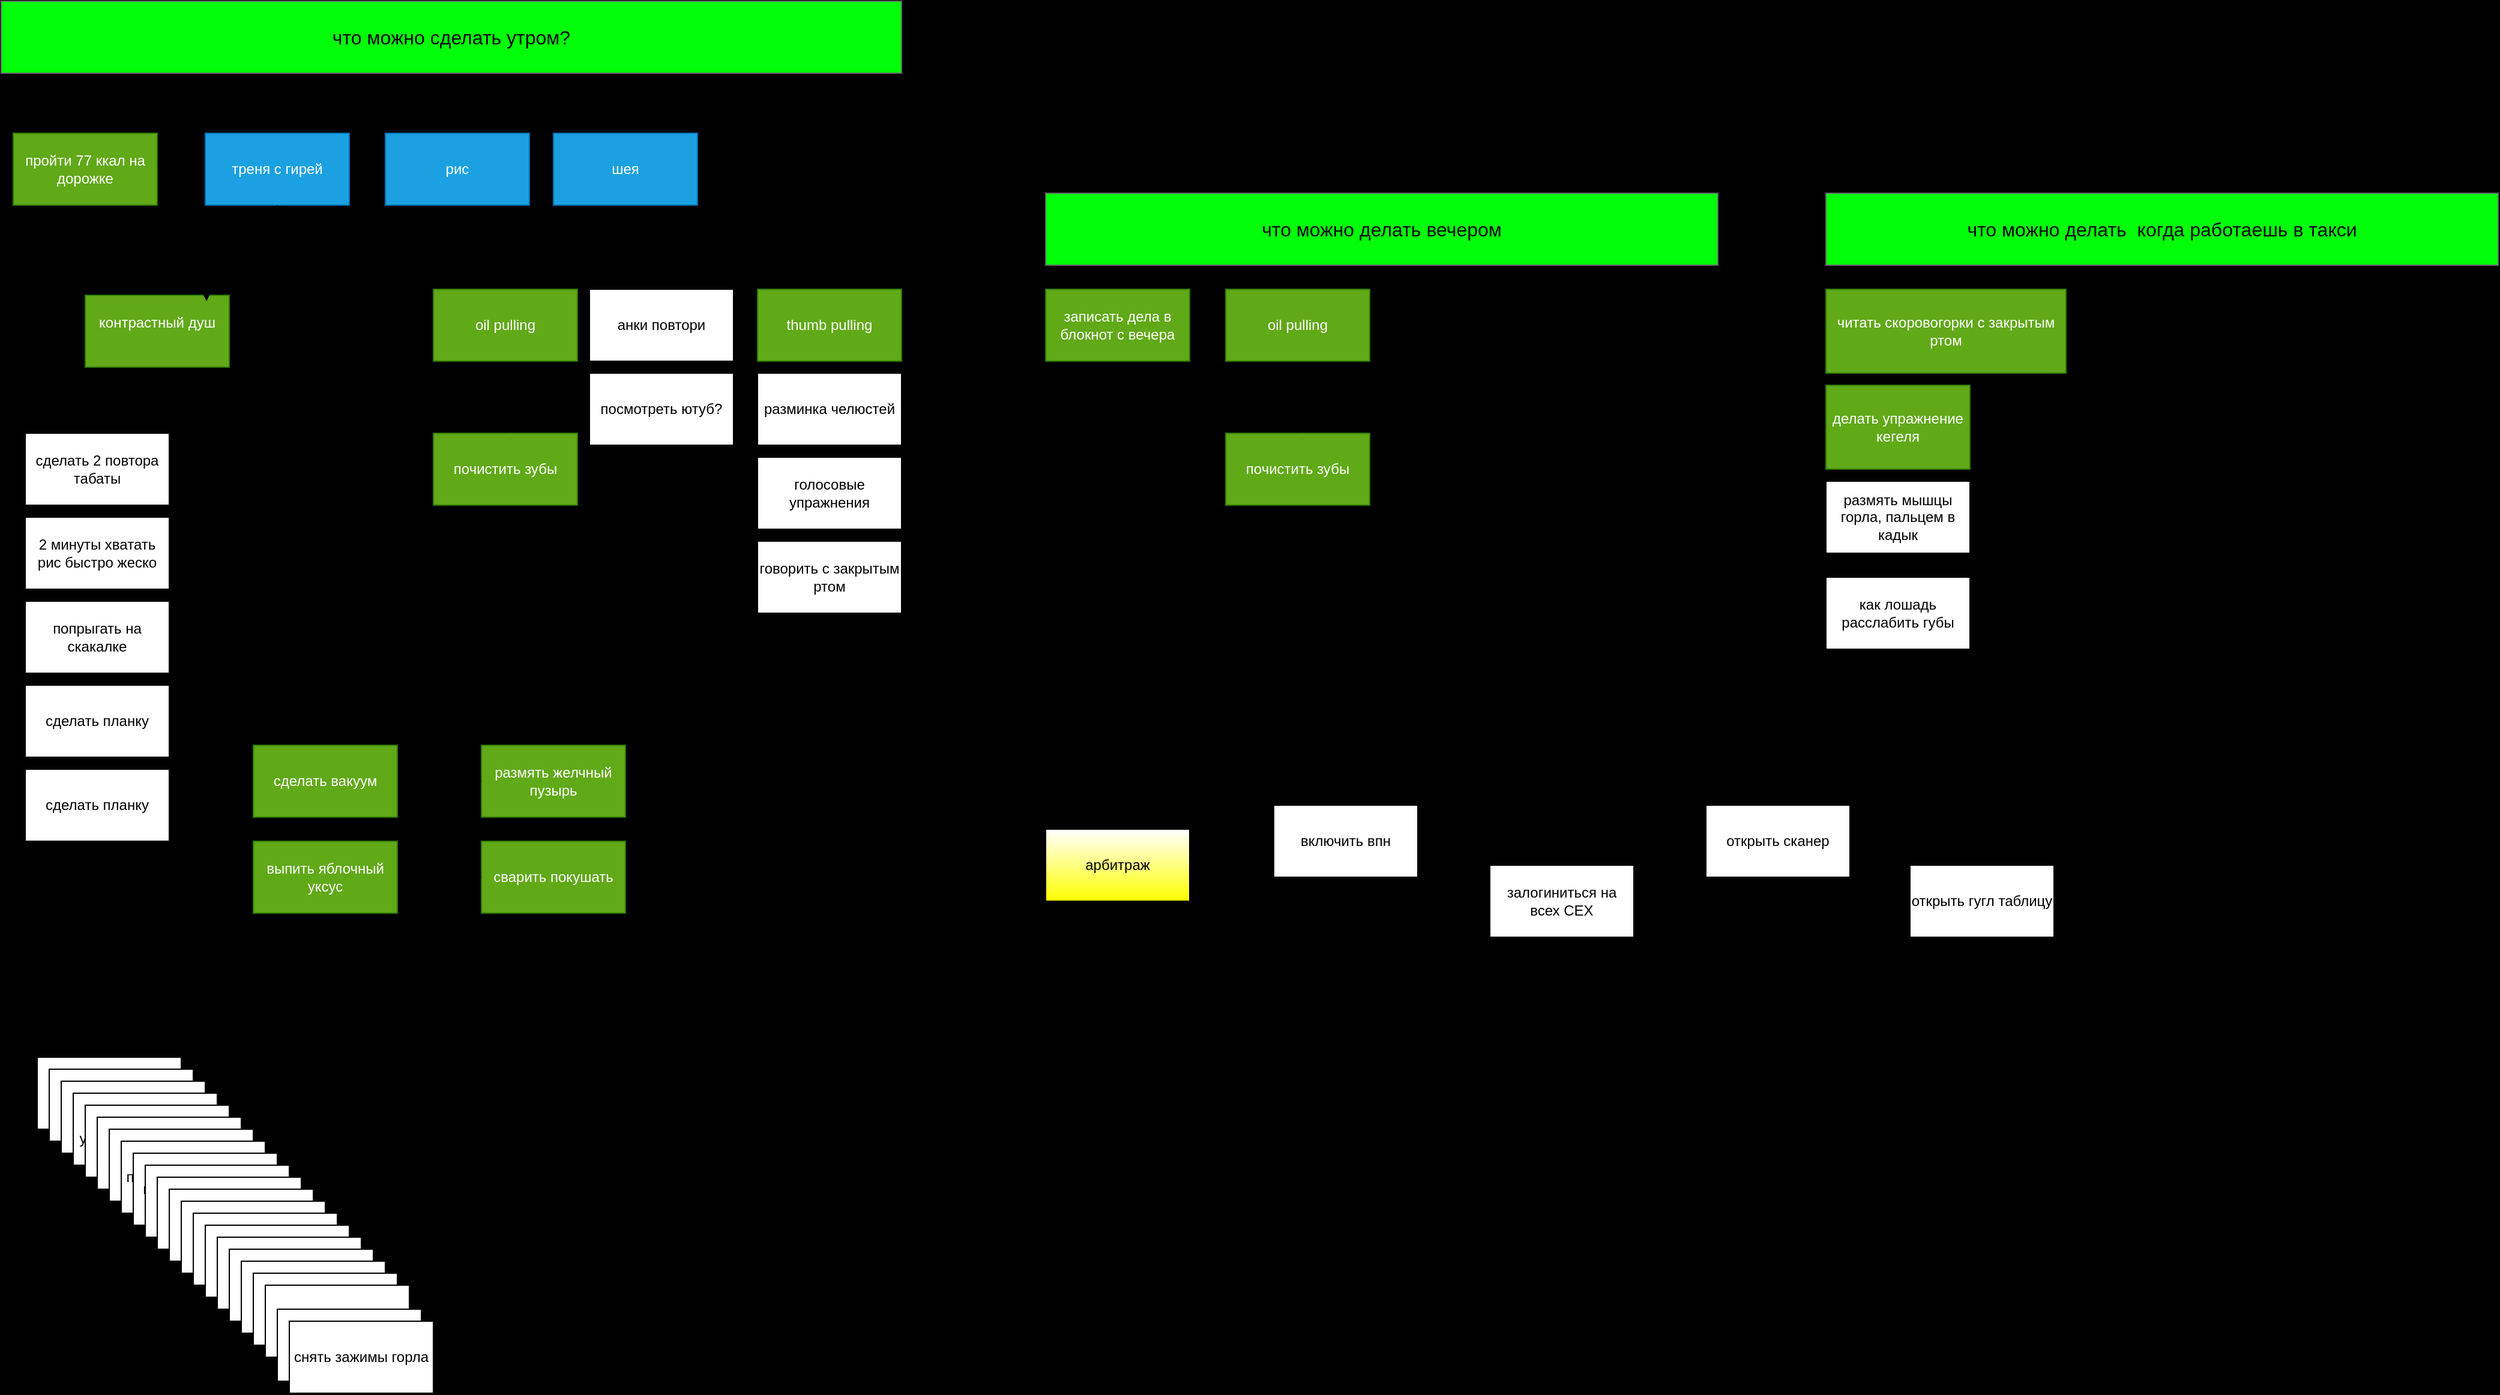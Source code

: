 <mxfile version="26.1.1">
  <diagram name="Страница — 1" id="fe4afWmqSPOwGRRfu1oG">
    <mxGraphModel dx="2619" dy="1353" grid="1" gridSize="10" guides="1" tooltips="1" connect="1" arrows="1" fold="1" page="0" pageScale="1" pageWidth="827" pageHeight="1169" background="#000000" math="0" shadow="0" adaptiveColors="simple">
      <root>
        <mxCell id="0" />
        <mxCell id="1" parent="0" />
        <mxCell id="N8eQh9thFCZGvSdchSBF-1" value="что можно сделать утром?" style="rounded=0;whiteSpace=wrap;html=1;labelBackgroundColor=none;fillColor=#00FF08;strokeColor=#666666;fontColor=#000000;gradientColor=none;fontSize=16;" parent="1" vertex="1">
          <mxGeometry x="-160" y="-120" width="750" height="60" as="geometry" />
        </mxCell>
        <mxCell id="CcC4EHF6xNmilOeLvd2F-5" style="edgeStyle=orthogonalEdgeStyle;rounded=0;orthogonalLoop=1;jettySize=auto;html=1;entryX=0.25;entryY=0;entryDx=0;entryDy=0;" parent="1" source="qaedK1OBrXd_NtfnD_xV-1" target="qaedK1OBrXd_NtfnD_xV-21" edge="1">
          <mxGeometry relative="1" as="geometry" />
        </mxCell>
        <mxCell id="qaedK1OBrXd_NtfnD_xV-1" value="пройти 77 ккал на дорожке" style="rounded=0;whiteSpace=wrap;html=1;labelBackgroundColor=none;fillColor=#60a917;strokeColor=#2D7600;fontColor=#ffffff;" parent="1" vertex="1">
          <mxGeometry x="-150" y="-10" width="120" height="60" as="geometry" />
        </mxCell>
        <mxCell id="qaedK1OBrXd_NtfnD_xV-2" value="сделать 2 повтора табаты" style="rounded=0;whiteSpace=wrap;html=1;labelBackgroundColor=none;" parent="1" vertex="1">
          <mxGeometry x="-140" y="240" width="120" height="60" as="geometry" />
        </mxCell>
        <mxCell id="qaedK1OBrXd_NtfnD_xV-3" value="почистить зубы" style="rounded=0;whiteSpace=wrap;html=1;labelBackgroundColor=none;fillColor=#60a917;fontColor=#ffffff;strokeColor=#2D7600;" parent="1" vertex="1">
          <mxGeometry x="200" y="240" width="120" height="60" as="geometry" />
        </mxCell>
        <mxCell id="qaedK1OBrXd_NtfnD_xV-21" value="&lt;div&gt;контрастный душ&lt;/div&gt;&lt;div&gt;&lt;br&gt;&lt;/div&gt;" style="rounded=0;whiteSpace=wrap;html=1;labelBackgroundColor=none;fillColor=#60a917;fontColor=#ffffff;strokeColor=#2D7600;" parent="1" vertex="1">
          <mxGeometry x="-90" y="125" width="120" height="60" as="geometry" />
        </mxCell>
        <mxCell id="qaedK1OBrXd_NtfnD_xV-5" value="сварить покушать" style="rounded=0;whiteSpace=wrap;html=1;labelBackgroundColor=none;fillColor=#60a917;fontColor=#ffffff;strokeColor=#2D7600;" parent="1" vertex="1">
          <mxGeometry x="240" y="580" width="120" height="60" as="geometry" />
        </mxCell>
        <mxCell id="aKsCuJh0maRcEQ2Xi9_0-6" style="edgeStyle=orthogonalEdgeStyle;rounded=0;orthogonalLoop=1;jettySize=auto;html=1;entryX=0;entryY=0.5;entryDx=0;entryDy=0;" parent="1" source="qaedK1OBrXd_NtfnD_xV-15" target="qaedK1OBrXd_NtfnD_xV-5" edge="1">
          <mxGeometry relative="1" as="geometry" />
        </mxCell>
        <mxCell id="qaedK1OBrXd_NtfnD_xV-15" value="выпить яблочный уксус" style="rounded=0;whiteSpace=wrap;html=1;labelBackgroundColor=none;fillColor=#60a917;fontColor=#ffffff;strokeColor=#2D7600;" parent="1" vertex="1">
          <mxGeometry x="50" y="580" width="120" height="60" as="geometry" />
        </mxCell>
        <mxCell id="qaedK1OBrXd_NtfnD_xV-16" value="размять желчный пузырь" style="rounded=0;whiteSpace=wrap;html=1;labelBackgroundColor=none;fillColor=#60a917;fontColor=#ffffff;strokeColor=#2D7600;" parent="1" vertex="1">
          <mxGeometry x="240" y="500" width="120" height="60" as="geometry" />
        </mxCell>
        <mxCell id="aKsCuJh0maRcEQ2Xi9_0-4" style="edgeStyle=orthogonalEdgeStyle;rounded=0;orthogonalLoop=1;jettySize=auto;html=1;entryX=0;entryY=0.5;entryDx=0;entryDy=0;" parent="1" source="qaedK1OBrXd_NtfnD_xV-17" target="qaedK1OBrXd_NtfnD_xV-16" edge="1">
          <mxGeometry relative="1" as="geometry" />
        </mxCell>
        <mxCell id="qaedK1OBrXd_NtfnD_xV-17" value="сделать вакуум" style="rounded=0;whiteSpace=wrap;html=1;labelBackgroundColor=none;fillColor=#60a917;fontColor=#ffffff;strokeColor=#2D7600;" parent="1" vertex="1">
          <mxGeometry x="50" y="500" width="120" height="60" as="geometry" />
        </mxCell>
        <mxCell id="qaedK1OBrXd_NtfnD_xV-18" value="&lt;div&gt;сделать планку&lt;/div&gt;" style="rounded=0;whiteSpace=wrap;html=1;labelBackgroundColor=none;" parent="1" vertex="1">
          <mxGeometry x="-140" y="450" width="120" height="60" as="geometry" />
        </mxCell>
        <mxCell id="qaedK1OBrXd_NtfnD_xV-6" value="thumb pulling" style="rounded=0;whiteSpace=wrap;html=1;labelBackgroundColor=none;fillColor=#60a917;fontColor=#ffffff;strokeColor=#2D7600;" parent="1" vertex="1">
          <mxGeometry x="470" y="120" width="120" height="60" as="geometry" />
        </mxCell>
        <mxCell id="qaedK1OBrXd_NtfnD_xV-7" value="разминка челюстей" style="rounded=0;whiteSpace=wrap;html=1;labelBackgroundColor=none;" parent="1" vertex="1">
          <mxGeometry x="470" y="190" width="120" height="60" as="geometry" />
        </mxCell>
        <mxCell id="qaedK1OBrXd_NtfnD_xV-8" value="голосовые упражнения" style="rounded=0;whiteSpace=wrap;html=1;labelBackgroundColor=none;" parent="1" vertex="1">
          <mxGeometry x="470" y="260" width="120" height="60" as="geometry" />
        </mxCell>
        <mxCell id="qaedK1OBrXd_NtfnD_xV-19" value="&lt;div&gt;говорить с закрытым ртом&lt;/div&gt;" style="rounded=0;whiteSpace=wrap;html=1;labelBackgroundColor=none;" parent="1" vertex="1">
          <mxGeometry x="470" y="330" width="120" height="60" as="geometry" />
        </mxCell>
        <mxCell id="qaedK1OBrXd_NtfnD_xV-9" value="посмотреть ютуб?" style="rounded=0;whiteSpace=wrap;html=1;labelBackgroundColor=none;" parent="1" vertex="1">
          <mxGeometry x="330" y="190" width="120" height="60" as="geometry" />
        </mxCell>
        <mxCell id="qaedK1OBrXd_NtfnD_xV-10" value="&lt;div&gt;попрыгать на скакалке&lt;/div&gt;" style="rounded=0;whiteSpace=wrap;html=1;labelBackgroundColor=none;" parent="1" vertex="1">
          <mxGeometry x="-140" y="380" width="120" height="60" as="geometry" />
        </mxCell>
        <mxCell id="qaedK1OBrXd_NtfnD_xV-11" value="&lt;div&gt;2 минуты хватать рис быстро жеско&lt;/div&gt;" style="rounded=0;whiteSpace=wrap;html=1;labelBackgroundColor=none;" parent="1" vertex="1">
          <mxGeometry x="-140" y="310" width="120" height="60" as="geometry" />
        </mxCell>
        <mxCell id="qaedK1OBrXd_NtfnD_xV-12" value="анки повтори" style="rounded=0;whiteSpace=wrap;html=1;labelBackgroundColor=none;" parent="1" vertex="1">
          <mxGeometry x="330" y="120" width="120" height="60" as="geometry" />
        </mxCell>
        <mxCell id="qaedK1OBrXd_NtfnD_xV-13" value="&lt;div&gt;записать дела в блокнот с вечера&lt;/div&gt;" style="rounded=0;whiteSpace=wrap;html=1;labelBackgroundColor=none;fillColor=#60a917;fontColor=#ffffff;strokeColor=#2D7600;" parent="1" vertex="1">
          <mxGeometry x="710" y="120" width="120" height="60" as="geometry" />
        </mxCell>
        <mxCell id="aKsCuJh0maRcEQ2Xi9_0-3" style="edgeStyle=orthogonalEdgeStyle;rounded=0;orthogonalLoop=1;jettySize=auto;html=1;" parent="1" source="aKsCuJh0maRcEQ2Xi9_0-1" target="qaedK1OBrXd_NtfnD_xV-3" edge="1">
          <mxGeometry relative="1" as="geometry" />
        </mxCell>
        <mxCell id="aKsCuJh0maRcEQ2Xi9_0-1" value="oil pulling" style="rounded=0;whiteSpace=wrap;html=1;labelBackgroundColor=none;fillColor=#60a917;fontColor=#ffffff;strokeColor=#2D7600;" parent="1" vertex="1">
          <mxGeometry x="200" y="120" width="120" height="60" as="geometry" />
        </mxCell>
        <mxCell id="aKsCuJh0maRcEQ2Xi9_0-7" value="&lt;div&gt;что можно делать вечером&lt;/div&gt;" style="rounded=0;whiteSpace=wrap;html=1;labelBackgroundColor=none;fillColor=#00FF08;strokeColor=#666666;fontColor=#000000;gradientColor=none;fontSize=16;" parent="1" vertex="1">
          <mxGeometry x="710" y="40" width="560" height="60" as="geometry" />
        </mxCell>
        <mxCell id="aKsCuJh0maRcEQ2Xi9_0-8" value="почистить зубы" style="rounded=0;whiteSpace=wrap;html=1;labelBackgroundColor=none;fillColor=#60a917;fontColor=#ffffff;strokeColor=#2D7600;" parent="1" vertex="1">
          <mxGeometry x="860" y="240" width="120" height="60" as="geometry" />
        </mxCell>
        <mxCell id="aKsCuJh0maRcEQ2Xi9_0-9" style="edgeStyle=orthogonalEdgeStyle;rounded=0;orthogonalLoop=1;jettySize=auto;html=1;" parent="1" source="aKsCuJh0maRcEQ2Xi9_0-10" target="aKsCuJh0maRcEQ2Xi9_0-8" edge="1">
          <mxGeometry relative="1" as="geometry" />
        </mxCell>
        <mxCell id="aKsCuJh0maRcEQ2Xi9_0-10" value="oil pulling" style="rounded=0;whiteSpace=wrap;html=1;labelBackgroundColor=none;fillColor=#60a917;fontColor=#ffffff;strokeColor=#2D7600;" parent="1" vertex="1">
          <mxGeometry x="860" y="120" width="120" height="60" as="geometry" />
        </mxCell>
        <mxCell id="aKsCuJh0maRcEQ2Xi9_0-11" value="&lt;div&gt;что можно делать&amp;nbsp; когда работаешь в такси&lt;/div&gt;" style="rounded=0;whiteSpace=wrap;html=1;labelBackgroundColor=none;fillColor=#00FF08;strokeColor=#666666;fontColor=#000000;gradientColor=none;fontSize=16;" parent="1" vertex="1">
          <mxGeometry x="1360" y="40" width="560" height="60" as="geometry" />
        </mxCell>
        <mxCell id="aKsCuJh0maRcEQ2Xi9_0-12" value="читать скоровогорки с закрытым ртом" style="rounded=0;whiteSpace=wrap;html=1;labelBackgroundColor=none;fillColor=#60a917;fontColor=#ffffff;strokeColor=#2D7600;" parent="1" vertex="1">
          <mxGeometry x="1360" y="120" width="200" height="70" as="geometry" />
        </mxCell>
        <mxCell id="aKsCuJh0maRcEQ2Xi9_0-13" value="размять мышцы горла, пальцем в кадык" style="rounded=0;whiteSpace=wrap;html=1;labelBackgroundColor=none;" parent="1" vertex="1">
          <mxGeometry x="1360" y="280" width="120" height="60" as="geometry" />
        </mxCell>
        <mxCell id="aKsCuJh0maRcEQ2Xi9_0-14" value="делать упражнение кегеля" style="rounded=0;whiteSpace=wrap;html=1;labelBackgroundColor=none;fillColor=#60a917;fontColor=#ffffff;strokeColor=#2D7600;" parent="1" vertex="1">
          <mxGeometry x="1360" y="200" width="120" height="70" as="geometry" />
        </mxCell>
        <mxCell id="aKsCuJh0maRcEQ2Xi9_0-15" value="как лошадь расслабить губы" style="rounded=0;whiteSpace=wrap;html=1;labelBackgroundColor=none;" parent="1" vertex="1">
          <mxGeometry x="1360" y="360" width="120" height="60" as="geometry" />
        </mxCell>
        <mxCell id="CcC4EHF6xNmilOeLvd2F-1" value="&lt;div&gt;сделать планку&lt;/div&gt;" style="rounded=0;whiteSpace=wrap;html=1;labelBackgroundColor=none;" parent="1" vertex="1">
          <mxGeometry x="-140" y="520" width="120" height="60" as="geometry" />
        </mxCell>
        <mxCell id="CcC4EHF6xNmilOeLvd2F-7" value="" style="edgeStyle=orthogonalEdgeStyle;rounded=0;orthogonalLoop=1;jettySize=auto;html=1;" parent="1" source="CcC4EHF6xNmilOeLvd2F-2" target="CcC4EHF6xNmilOeLvd2F-6" edge="1">
          <mxGeometry relative="1" as="geometry" />
        </mxCell>
        <mxCell id="CcC4EHF6xNmilOeLvd2F-2" value="треня с гирей" style="rounded=0;whiteSpace=wrap;html=1;labelBackgroundColor=none;fillColor=#1ba1e2;fontColor=#ffffff;strokeColor=#006EAF;" parent="1" vertex="1">
          <mxGeometry x="10" y="-10" width="120" height="60" as="geometry" />
        </mxCell>
        <mxCell id="CcC4EHF6xNmilOeLvd2F-4" style="edgeStyle=orthogonalEdgeStyle;rounded=0;orthogonalLoop=1;jettySize=auto;html=1;entryX=0.842;entryY=0.083;entryDx=0;entryDy=0;entryPerimeter=0;" parent="1" source="CcC4EHF6xNmilOeLvd2F-2" target="qaedK1OBrXd_NtfnD_xV-21" edge="1">
          <mxGeometry relative="1" as="geometry" />
        </mxCell>
        <mxCell id="CcC4EHF6xNmilOeLvd2F-9" value="" style="edgeStyle=orthogonalEdgeStyle;rounded=0;orthogonalLoop=1;jettySize=auto;html=1;" parent="1" source="CcC4EHF6xNmilOeLvd2F-6" target="CcC4EHF6xNmilOeLvd2F-8" edge="1">
          <mxGeometry relative="1" as="geometry" />
        </mxCell>
        <mxCell id="CcC4EHF6xNmilOeLvd2F-6" value="рис" style="rounded=0;whiteSpace=wrap;html=1;labelBackgroundColor=none;fillColor=#1ba1e2;fontColor=#ffffff;strokeColor=#006EAF;" parent="1" vertex="1">
          <mxGeometry x="160" y="-10" width="120" height="60" as="geometry" />
        </mxCell>
        <mxCell id="CcC4EHF6xNmilOeLvd2F-8" value="шея" style="rounded=0;whiteSpace=wrap;html=1;labelBackgroundColor=none;fillColor=#1ba1e2;fontColor=#ffffff;strokeColor=#006EAF;" parent="1" vertex="1">
          <mxGeometry x="300" y="-10" width="120" height="60" as="geometry" />
        </mxCell>
        <mxCell id="WgQGkhrrFzXl0-k6VCGC-6" style="edgeStyle=orthogonalEdgeStyle;rounded=0;orthogonalLoop=1;jettySize=auto;html=1;entryX=0;entryY=0.5;entryDx=0;entryDy=0;" parent="1" source="WgQGkhrrFzXl0-k6VCGC-1" target="WgQGkhrrFzXl0-k6VCGC-2" edge="1">
          <mxGeometry relative="1" as="geometry" />
        </mxCell>
        <mxCell id="WgQGkhrrFzXl0-k6VCGC-1" value="арбитраж" style="rounded=0;whiteSpace=wrap;html=1;labelBackgroundColor=none;glass=0;shadow=0;gradientColor=#FFFF00;" parent="1" vertex="1">
          <mxGeometry x="710" y="570" width="120" height="60" as="geometry" />
        </mxCell>
        <mxCell id="WgQGkhrrFzXl0-k6VCGC-7" style="edgeStyle=orthogonalEdgeStyle;rounded=0;orthogonalLoop=1;jettySize=auto;html=1;entryX=0;entryY=0.5;entryDx=0;entryDy=0;" parent="1" source="WgQGkhrrFzXl0-k6VCGC-2" target="WgQGkhrrFzXl0-k6VCGC-3" edge="1">
          <mxGeometry relative="1" as="geometry" />
        </mxCell>
        <mxCell id="WgQGkhrrFzXl0-k6VCGC-2" value="включить впн" style="rounded=0;whiteSpace=wrap;html=1;labelBackgroundColor=none;" parent="1" vertex="1">
          <mxGeometry x="900" y="550" width="120" height="60" as="geometry" />
        </mxCell>
        <mxCell id="WgQGkhrrFzXl0-k6VCGC-8" style="edgeStyle=orthogonalEdgeStyle;rounded=0;orthogonalLoop=1;jettySize=auto;html=1;entryX=0;entryY=0.5;entryDx=0;entryDy=0;" parent="1" source="WgQGkhrrFzXl0-k6VCGC-3" target="WgQGkhrrFzXl0-k6VCGC-4" edge="1">
          <mxGeometry relative="1" as="geometry" />
        </mxCell>
        <mxCell id="WgQGkhrrFzXl0-k6VCGC-3" value="залогиниться на всех CEX" style="rounded=0;whiteSpace=wrap;html=1;labelBackgroundColor=none;" parent="1" vertex="1">
          <mxGeometry x="1080" y="600" width="120" height="60" as="geometry" />
        </mxCell>
        <mxCell id="WgQGkhrrFzXl0-k6VCGC-9" style="edgeStyle=orthogonalEdgeStyle;rounded=0;orthogonalLoop=1;jettySize=auto;html=1;entryX=0;entryY=0.5;entryDx=0;entryDy=0;" parent="1" source="WgQGkhrrFzXl0-k6VCGC-4" target="WgQGkhrrFzXl0-k6VCGC-5" edge="1">
          <mxGeometry relative="1" as="geometry" />
        </mxCell>
        <mxCell id="WgQGkhrrFzXl0-k6VCGC-4" value="открыть сканер" style="rounded=0;whiteSpace=wrap;html=1;labelBackgroundColor=none;" parent="1" vertex="1">
          <mxGeometry x="1260" y="550" width="120" height="60" as="geometry" />
        </mxCell>
        <mxCell id="WgQGkhrrFzXl0-k6VCGC-5" value="открыть гугл таблицу" style="rounded=0;whiteSpace=wrap;html=1;labelBackgroundColor=none;" parent="1" vertex="1">
          <mxGeometry x="1430" y="600" width="120" height="60" as="geometry" />
        </mxCell>
        <mxCell id="_ZwK7QbyQ14p1v2Xehof-2" value="позагорать" style="rounded=0;whiteSpace=wrap;html=1;labelBackgroundColor=none;" vertex="1" parent="1">
          <mxGeometry x="-130" y="760" width="120" height="60" as="geometry" />
        </mxCell>
        <mxCell id="_ZwK7QbyQ14p1v2Xehof-4" value="цинк мазь" style="rounded=0;whiteSpace=wrap;html=1;labelBackgroundColor=none;" vertex="1" parent="1">
          <mxGeometry x="-120" y="770" width="120" height="60" as="geometry" />
        </mxCell>
        <mxCell id="_ZwK7QbyQ14p1v2Xehof-5" value="умыться" style="rounded=0;whiteSpace=wrap;html=1;labelBackgroundColor=none;" vertex="1" parent="1">
          <mxGeometry x="-110" y="780" width="120" height="60" as="geometry" />
        </mxCell>
        <mxCell id="_ZwK7QbyQ14p1v2Xehof-6" value="намазать увлажняющий крем" style="rounded=0;whiteSpace=wrap;html=1;labelBackgroundColor=none;" vertex="1" parent="1">
          <mxGeometry x="-100" y="790" width="120" height="60" as="geometry" />
        </mxCell>
        <mxCell id="_ZwK7QbyQ14p1v2Xehof-7" value="посчитать деньги" style="rounded=0;whiteSpace=wrap;html=1;labelBackgroundColor=none;" vertex="1" parent="1">
          <mxGeometry x="-90" y="800" width="120" height="60" as="geometry" />
        </mxCell>
        <mxCell id="_ZwK7QbyQ14p1v2Xehof-8" value="массаж десен" style="rounded=0;whiteSpace=wrap;html=1;labelBackgroundColor=none;" vertex="1" parent="1">
          <mxGeometry x="-80" y="810" width="120" height="60" as="geometry" />
        </mxCell>
        <mxCell id="_ZwK7QbyQ14p1v2Xehof-9" value="включить увлажнитель воздуха" style="rounded=0;whiteSpace=wrap;html=1;labelBackgroundColor=none;" vertex="1" parent="1">
          <mxGeometry x="-70" y="820" width="120" height="60" as="geometry" />
        </mxCell>
        <mxCell id="_ZwK7QbyQ14p1v2Xehof-10" value="подмести в комнате" style="rounded=0;whiteSpace=wrap;html=1;labelBackgroundColor=none;" vertex="1" parent="1">
          <mxGeometry x="-60" y="830" width="120" height="60" as="geometry" />
        </mxCell>
        <mxCell id="_ZwK7QbyQ14p1v2Xehof-11" value="подмести на кухне" style="rounded=0;whiteSpace=wrap;html=1;labelBackgroundColor=none;" vertex="1" parent="1">
          <mxGeometry x="-50" y="840" width="120" height="60" as="geometry" />
        </mxCell>
        <mxCell id="_ZwK7QbyQ14p1v2Xehof-12" value="помыть полы" style="rounded=0;whiteSpace=wrap;html=1;labelBackgroundColor=none;" vertex="1" parent="1">
          <mxGeometry x="-40" y="850" width="120" height="60" as="geometry" />
        </mxCell>
        <mxCell id="_ZwK7QbyQ14p1v2Xehof-13" value="протереть пыль" style="rounded=0;whiteSpace=wrap;html=1;labelBackgroundColor=none;" vertex="1" parent="1">
          <mxGeometry x="-30" y="860" width="120" height="60" as="geometry" />
        </mxCell>
        <mxCell id="_ZwK7QbyQ14p1v2Xehof-14" value="помыть ванну" style="rounded=0;whiteSpace=wrap;html=1;labelBackgroundColor=none;" vertex="1" parent="1">
          <mxGeometry x="-20" y="870" width="120" height="60" as="geometry" />
        </mxCell>
        <mxCell id="_ZwK7QbyQ14p1v2Xehof-15" value="помыть унитаз" style="rounded=0;whiteSpace=wrap;html=1;labelBackgroundColor=none;" vertex="1" parent="1">
          <mxGeometry x="-10" y="880" width="120" height="60" as="geometry" />
        </mxCell>
        <mxCell id="_ZwK7QbyQ14p1v2Xehof-16" value="помыть раковину" style="rounded=0;whiteSpace=wrap;html=1;labelBackgroundColor=none;" vertex="1" parent="1">
          <mxGeometry y="890" width="120" height="60" as="geometry" />
        </mxCell>
        <mxCell id="_ZwK7QbyQ14p1v2Xehof-17" value="вынести мусор" style="rounded=0;whiteSpace=wrap;html=1;labelBackgroundColor=none;" vertex="1" parent="1">
          <mxGeometry x="10" y="900" width="120" height="60" as="geometry" />
        </mxCell>
        <mxCell id="_ZwK7QbyQ14p1v2Xehof-18" value="сделать массаж шариком" style="rounded=0;whiteSpace=wrap;html=1;labelBackgroundColor=none;" vertex="1" parent="1">
          <mxGeometry x="20" y="910" width="120" height="60" as="geometry" />
        </mxCell>
        <mxCell id="_ZwK7QbyQ14p1v2Xehof-19" value="сделать массаж спины роликом" style="rounded=0;whiteSpace=wrap;html=1;labelBackgroundColor=none;" vertex="1" parent="1">
          <mxGeometry x="30" y="920" width="120" height="60" as="geometry" />
        </mxCell>
        <mxCell id="_ZwK7QbyQ14p1v2Xehof-20" value="&lt;div&gt;считать калории весь день&lt;/div&gt;" style="rounded=0;whiteSpace=wrap;html=1;labelBackgroundColor=none;" vertex="1" parent="1">
          <mxGeometry x="40" y="930" width="120" height="60" as="geometry" />
        </mxCell>
        <mxCell id="_ZwK7QbyQ14p1v2Xehof-21" value="запланировать задачи в блокнот" style="rounded=0;whiteSpace=wrap;html=1;labelBackgroundColor=none;" vertex="1" parent="1">
          <mxGeometry x="50" y="940" width="120" height="60" as="geometry" />
        </mxCell>
        <mxCell id="_ZwK7QbyQ14p1v2Xehof-22" value="намазать язвы хлоргексидином" style="rounded=0;whiteSpace=wrap;html=1;labelBackgroundColor=none;" vertex="1" parent="1">
          <mxGeometry x="60" y="950" width="120" height="60" as="geometry" />
        </mxCell>
        <mxCell id="_ZwK7QbyQ14p1v2Xehof-23" value="&lt;div&gt;снять зажимы челюсти&lt;/div&gt;" style="rounded=0;whiteSpace=wrap;html=1;labelBackgroundColor=none;" vertex="1" parent="1">
          <mxGeometry x="70" y="970" width="120" height="60" as="geometry" />
        </mxCell>
        <mxCell id="_ZwK7QbyQ14p1v2Xehof-24" value="&lt;div&gt;снять зажимы горла&lt;/div&gt;" style="rounded=0;whiteSpace=wrap;html=1;labelBackgroundColor=none;" vertex="1" parent="1">
          <mxGeometry x="80" y="980" width="120" height="60" as="geometry" />
        </mxCell>
      </root>
    </mxGraphModel>
  </diagram>
</mxfile>
